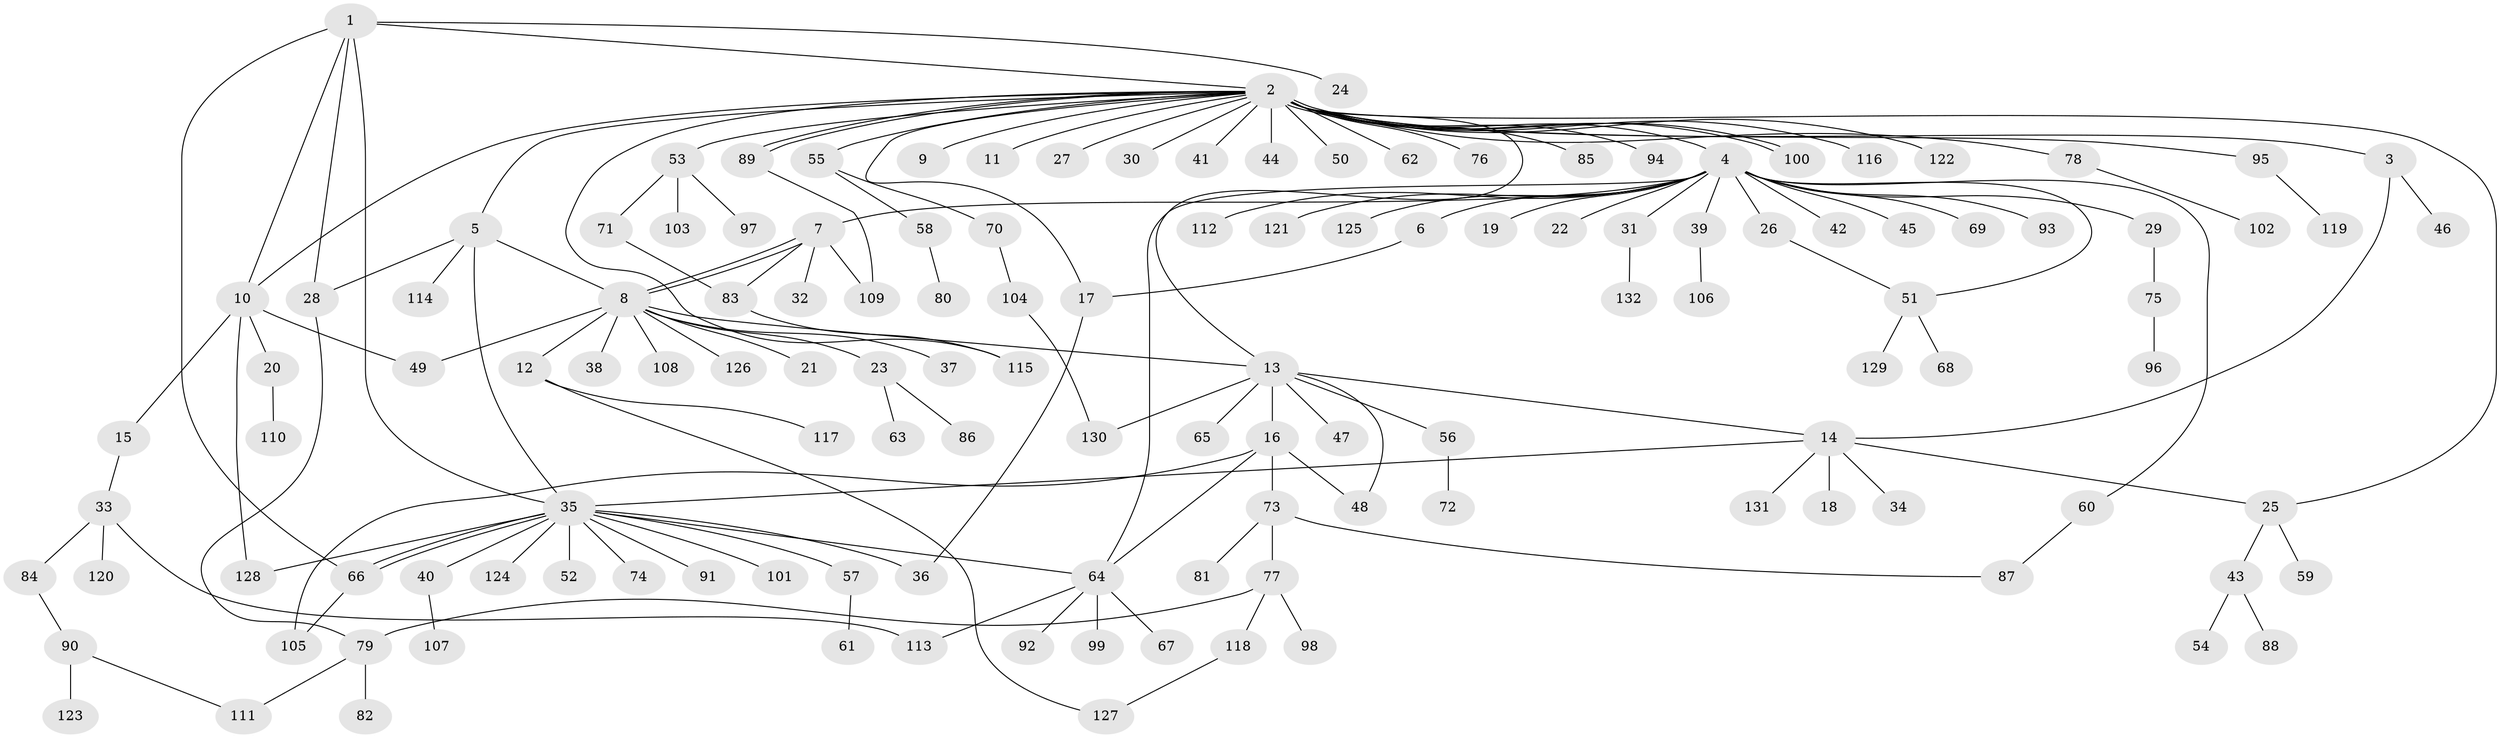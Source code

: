 // coarse degree distribution, {5: 0.009900990099009901, 29: 0.009900990099009901, 2: 0.18811881188118812, 19: 0.009900990099009901, 4: 0.04950495049504951, 14: 0.009900990099009901, 1: 0.5841584158415841, 6: 0.0297029702970297, 8: 0.009900990099009901, 3: 0.07920792079207921, 15: 0.009900990099009901, 7: 0.009900990099009901}
// Generated by graph-tools (version 1.1) at 2025/23/03/03/25 07:23:49]
// undirected, 132 vertices, 162 edges
graph export_dot {
graph [start="1"]
  node [color=gray90,style=filled];
  1;
  2;
  3;
  4;
  5;
  6;
  7;
  8;
  9;
  10;
  11;
  12;
  13;
  14;
  15;
  16;
  17;
  18;
  19;
  20;
  21;
  22;
  23;
  24;
  25;
  26;
  27;
  28;
  29;
  30;
  31;
  32;
  33;
  34;
  35;
  36;
  37;
  38;
  39;
  40;
  41;
  42;
  43;
  44;
  45;
  46;
  47;
  48;
  49;
  50;
  51;
  52;
  53;
  54;
  55;
  56;
  57;
  58;
  59;
  60;
  61;
  62;
  63;
  64;
  65;
  66;
  67;
  68;
  69;
  70;
  71;
  72;
  73;
  74;
  75;
  76;
  77;
  78;
  79;
  80;
  81;
  82;
  83;
  84;
  85;
  86;
  87;
  88;
  89;
  90;
  91;
  92;
  93;
  94;
  95;
  96;
  97;
  98;
  99;
  100;
  101;
  102;
  103;
  104;
  105;
  106;
  107;
  108;
  109;
  110;
  111;
  112;
  113;
  114;
  115;
  116;
  117;
  118;
  119;
  120;
  121;
  122;
  123;
  124;
  125;
  126;
  127;
  128;
  129;
  130;
  131;
  132;
  1 -- 2;
  1 -- 10;
  1 -- 24;
  1 -- 28;
  1 -- 35;
  1 -- 66;
  2 -- 3;
  2 -- 4;
  2 -- 5;
  2 -- 9;
  2 -- 10;
  2 -- 11;
  2 -- 13;
  2 -- 17;
  2 -- 25;
  2 -- 27;
  2 -- 30;
  2 -- 41;
  2 -- 44;
  2 -- 50;
  2 -- 53;
  2 -- 55;
  2 -- 62;
  2 -- 76;
  2 -- 78;
  2 -- 85;
  2 -- 89;
  2 -- 89;
  2 -- 94;
  2 -- 95;
  2 -- 100;
  2 -- 100;
  2 -- 115;
  2 -- 116;
  2 -- 122;
  3 -- 14;
  3 -- 46;
  4 -- 6;
  4 -- 7;
  4 -- 19;
  4 -- 22;
  4 -- 26;
  4 -- 29;
  4 -- 31;
  4 -- 39;
  4 -- 42;
  4 -- 45;
  4 -- 51;
  4 -- 60;
  4 -- 64;
  4 -- 69;
  4 -- 93;
  4 -- 112;
  4 -- 121;
  4 -- 125;
  5 -- 8;
  5 -- 28;
  5 -- 35;
  5 -- 114;
  6 -- 17;
  7 -- 8;
  7 -- 8;
  7 -- 32;
  7 -- 83;
  7 -- 109;
  8 -- 12;
  8 -- 13;
  8 -- 21;
  8 -- 23;
  8 -- 37;
  8 -- 38;
  8 -- 49;
  8 -- 108;
  8 -- 126;
  10 -- 15;
  10 -- 20;
  10 -- 49;
  10 -- 128;
  12 -- 117;
  12 -- 127;
  13 -- 14;
  13 -- 16;
  13 -- 47;
  13 -- 48;
  13 -- 56;
  13 -- 65;
  13 -- 130;
  14 -- 18;
  14 -- 25;
  14 -- 34;
  14 -- 35;
  14 -- 131;
  15 -- 33;
  16 -- 48;
  16 -- 64;
  16 -- 73;
  16 -- 105;
  17 -- 36;
  20 -- 110;
  23 -- 63;
  23 -- 86;
  25 -- 43;
  25 -- 59;
  26 -- 51;
  28 -- 79;
  29 -- 75;
  31 -- 132;
  33 -- 84;
  33 -- 113;
  33 -- 120;
  35 -- 36;
  35 -- 40;
  35 -- 52;
  35 -- 57;
  35 -- 64;
  35 -- 66;
  35 -- 66;
  35 -- 74;
  35 -- 91;
  35 -- 101;
  35 -- 124;
  35 -- 128;
  39 -- 106;
  40 -- 107;
  43 -- 54;
  43 -- 88;
  51 -- 68;
  51 -- 129;
  53 -- 71;
  53 -- 97;
  53 -- 103;
  55 -- 58;
  55 -- 70;
  56 -- 72;
  57 -- 61;
  58 -- 80;
  60 -- 87;
  64 -- 67;
  64 -- 92;
  64 -- 99;
  64 -- 113;
  66 -- 105;
  70 -- 104;
  71 -- 83;
  73 -- 77;
  73 -- 81;
  73 -- 87;
  75 -- 96;
  77 -- 79;
  77 -- 98;
  77 -- 118;
  78 -- 102;
  79 -- 82;
  79 -- 111;
  83 -- 115;
  84 -- 90;
  89 -- 109;
  90 -- 111;
  90 -- 123;
  95 -- 119;
  104 -- 130;
  118 -- 127;
}
